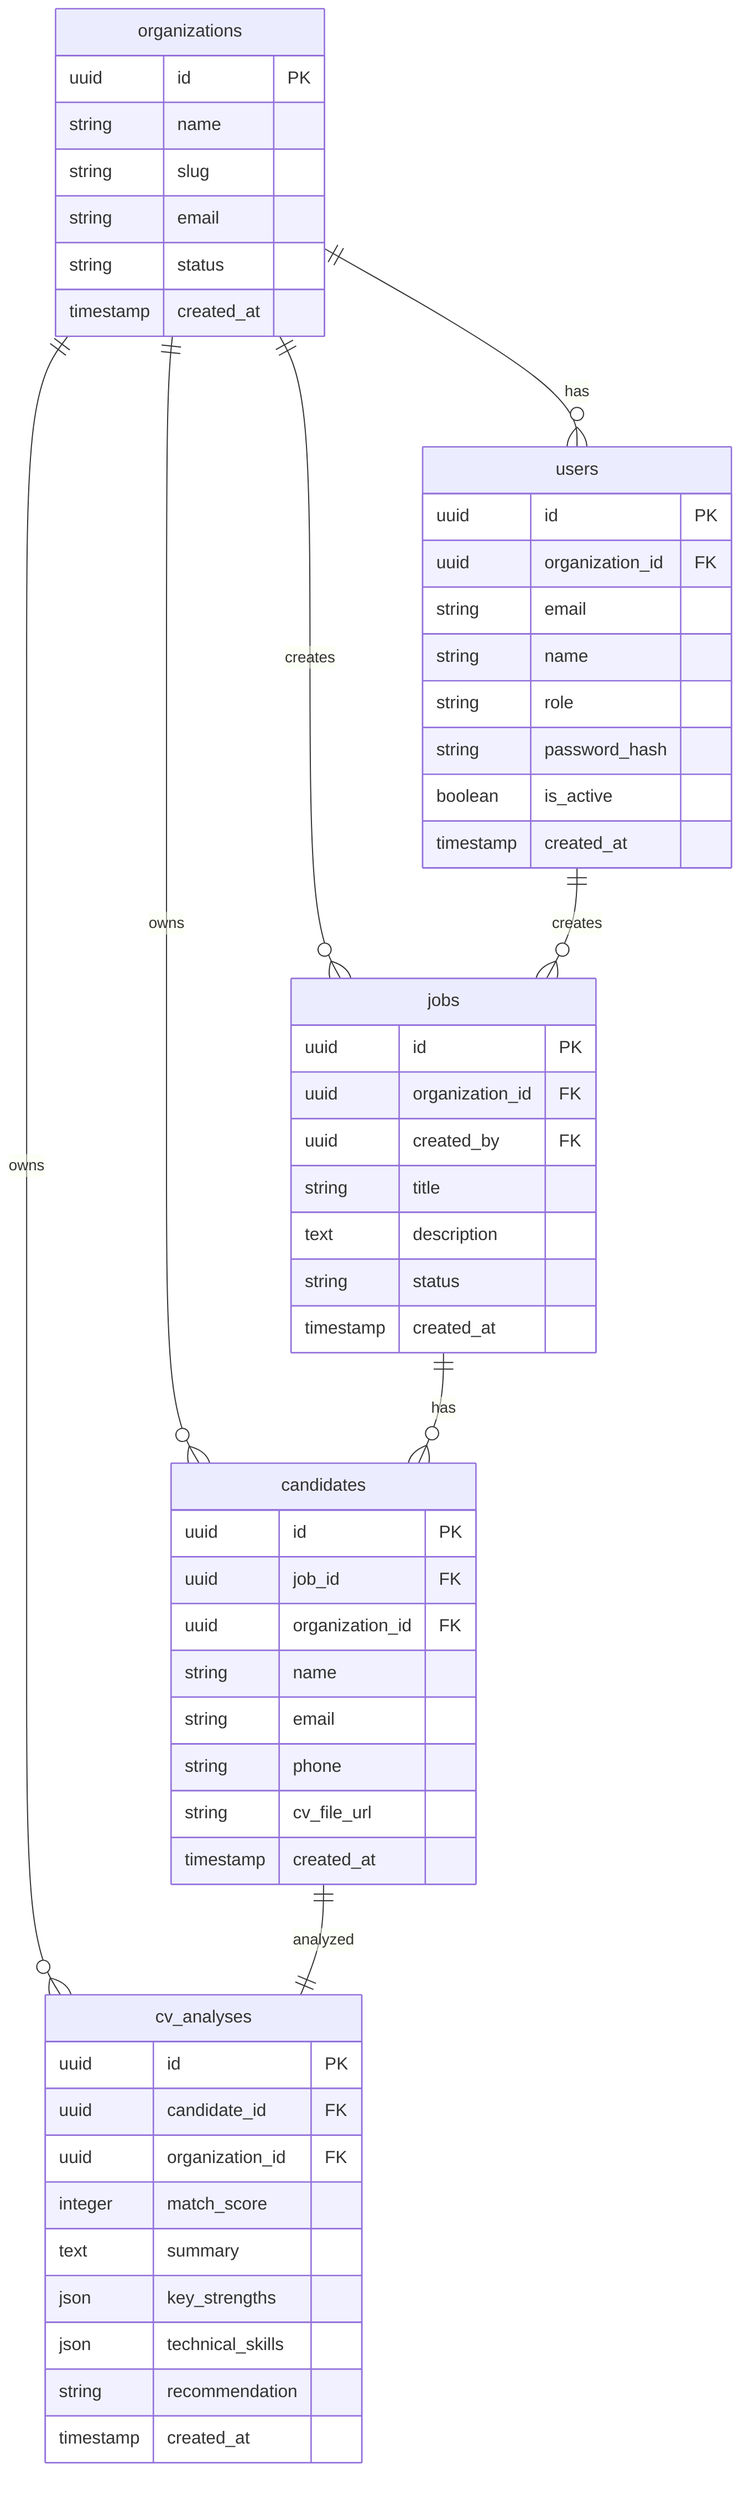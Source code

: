 erDiagram
    organizations {
        uuid id PK
        string name
        string slug
        string email
        string status
        timestamp created_at
    }
    
    users {
        uuid id PK
        uuid organization_id FK
        string email
        string name
        string role
        string password_hash
        boolean is_active
        timestamp created_at
    }
    
    jobs {
        uuid id PK
        uuid organization_id FK
        uuid created_by FK
        string title
        text description
        string status
        timestamp created_at
    }
    
    candidates {
        uuid id PK
        uuid job_id FK
        uuid organization_id FK
        string name
        string email
        string phone
        string cv_file_url
        timestamp created_at
    }
    
    cv_analyses {
        uuid id PK
        uuid candidate_id FK
        uuid organization_id FK
        integer match_score
        text summary
        json key_strengths
        json technical_skills
        string recommendation
        timestamp created_at
    }
    
    organizations ||--o{ users : "has"
    organizations ||--o{ jobs : "creates"
    organizations ||--o{ candidates : "owns"
    organizations ||--o{ cv_analyses : "owns"
    users ||--o{ jobs : "creates"
    jobs ||--o{ candidates : "has"
    candidates ||--|| cv_analyses : "analyzed"